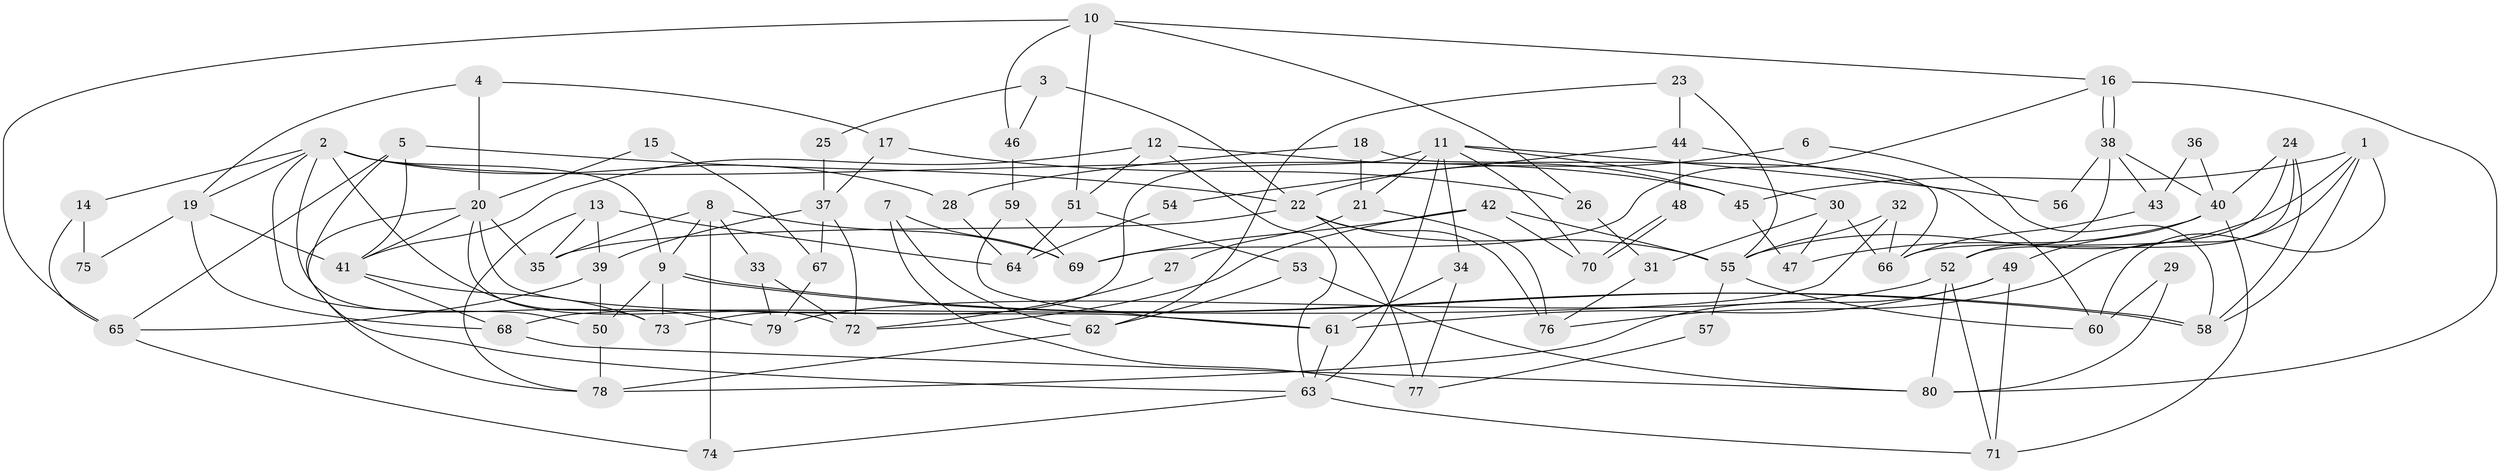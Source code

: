// Generated by graph-tools (version 1.1) at 2025/11/02/27/25 16:11:20]
// undirected, 80 vertices, 160 edges
graph export_dot {
graph [start="1"]
  node [color=gray90,style=filled];
  1;
  2;
  3;
  4;
  5;
  6;
  7;
  8;
  9;
  10;
  11;
  12;
  13;
  14;
  15;
  16;
  17;
  18;
  19;
  20;
  21;
  22;
  23;
  24;
  25;
  26;
  27;
  28;
  29;
  30;
  31;
  32;
  33;
  34;
  35;
  36;
  37;
  38;
  39;
  40;
  41;
  42;
  43;
  44;
  45;
  46;
  47;
  48;
  49;
  50;
  51;
  52;
  53;
  54;
  55;
  56;
  57;
  58;
  59;
  60;
  61;
  62;
  63;
  64;
  65;
  66;
  67;
  68;
  69;
  70;
  71;
  72;
  73;
  74;
  75;
  76;
  77;
  78;
  79;
  80;
  1 -- 58;
  1 -- 76;
  1 -- 45;
  1 -- 55;
  1 -- 60;
  2 -- 50;
  2 -- 9;
  2 -- 14;
  2 -- 19;
  2 -- 28;
  2 -- 45;
  2 -- 73;
  2 -- 79;
  3 -- 46;
  3 -- 22;
  3 -- 25;
  4 -- 19;
  4 -- 20;
  4 -- 17;
  5 -- 65;
  5 -- 63;
  5 -- 22;
  5 -- 41;
  6 -- 58;
  6 -- 22;
  7 -- 69;
  7 -- 77;
  7 -- 62;
  8 -- 35;
  8 -- 9;
  8 -- 33;
  8 -- 69;
  8 -- 74;
  9 -- 58;
  9 -- 58;
  9 -- 50;
  9 -- 73;
  10 -- 16;
  10 -- 65;
  10 -- 26;
  10 -- 46;
  10 -- 51;
  11 -- 73;
  11 -- 70;
  11 -- 21;
  11 -- 30;
  11 -- 34;
  11 -- 56;
  11 -- 63;
  12 -- 41;
  12 -- 45;
  12 -- 51;
  12 -- 63;
  13 -- 78;
  13 -- 35;
  13 -- 39;
  13 -- 64;
  14 -- 65;
  14 -- 75;
  15 -- 67;
  15 -- 20;
  16 -- 80;
  16 -- 38;
  16 -- 38;
  16 -- 69;
  17 -- 26;
  17 -- 37;
  18 -- 28;
  18 -- 66;
  18 -- 21;
  19 -- 41;
  19 -- 68;
  19 -- 75;
  20 -- 61;
  20 -- 41;
  20 -- 35;
  20 -- 72;
  20 -- 78;
  21 -- 27;
  21 -- 76;
  22 -- 55;
  22 -- 35;
  22 -- 76;
  22 -- 77;
  23 -- 62;
  23 -- 55;
  23 -- 44;
  24 -- 52;
  24 -- 40;
  24 -- 58;
  24 -- 66;
  25 -- 37;
  26 -- 31;
  27 -- 72;
  28 -- 64;
  29 -- 80;
  29 -- 60;
  30 -- 66;
  30 -- 31;
  30 -- 47;
  31 -- 76;
  32 -- 68;
  32 -- 55;
  32 -- 66;
  33 -- 79;
  33 -- 72;
  34 -- 61;
  34 -- 77;
  36 -- 40;
  36 -- 43;
  37 -- 72;
  37 -- 39;
  37 -- 67;
  38 -- 40;
  38 -- 43;
  38 -- 52;
  38 -- 56;
  39 -- 50;
  39 -- 65;
  40 -- 47;
  40 -- 49;
  40 -- 71;
  41 -- 73;
  41 -- 68;
  42 -- 69;
  42 -- 72;
  42 -- 55;
  42 -- 70;
  43 -- 66;
  44 -- 60;
  44 -- 48;
  44 -- 54;
  45 -- 47;
  46 -- 59;
  48 -- 70;
  48 -- 70;
  49 -- 78;
  49 -- 71;
  49 -- 61;
  50 -- 78;
  51 -- 53;
  51 -- 64;
  52 -- 71;
  52 -- 79;
  52 -- 80;
  53 -- 80;
  53 -- 62;
  54 -- 64;
  55 -- 57;
  55 -- 60;
  57 -- 77;
  59 -- 61;
  59 -- 69;
  61 -- 63;
  62 -- 78;
  63 -- 71;
  63 -- 74;
  65 -- 74;
  67 -- 79;
  68 -- 80;
}
